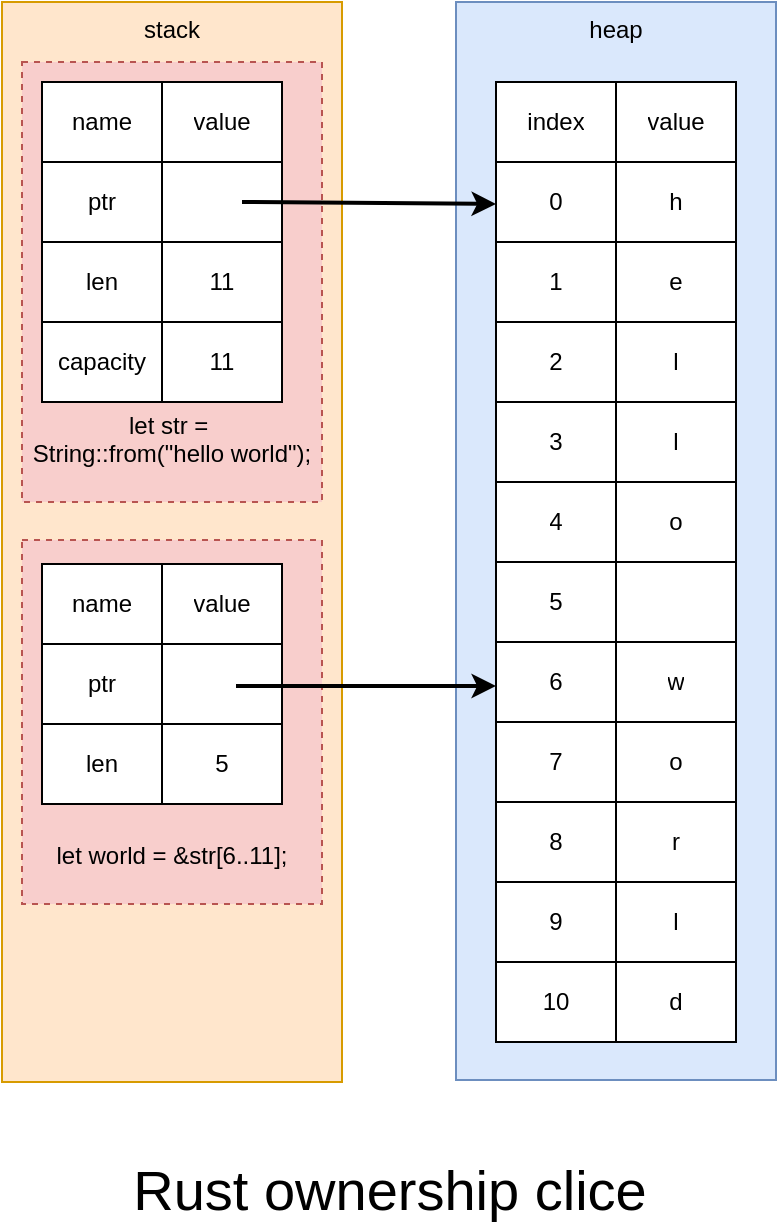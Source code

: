 <mxfile version="24.6.4" type="github">
  <diagram name="第 1 页" id="Do2yNHhP7MYPO5L7pLm-">
    <mxGraphModel dx="1386" dy="785" grid="1" gridSize="10" guides="1" tooltips="1" connect="1" arrows="1" fold="1" page="1" pageScale="1" pageWidth="827" pageHeight="1169" math="0" shadow="0">
      <root>
        <mxCell id="0" />
        <mxCell id="1" parent="0" />
        <mxCell id="vEPfFsJE0u8WYmD6qUds-1" value="stack" style="rounded=0;whiteSpace=wrap;html=1;align=center;verticalAlign=top;fillColor=#ffe6cc;strokeColor=#d79b00;" parent="1" vertex="1">
          <mxGeometry x="220" y="30" width="170" height="540" as="geometry" />
        </mxCell>
        <mxCell id="vEPfFsJE0u8WYmD6qUds-2" value="heap" style="rounded=0;whiteSpace=wrap;html=1;verticalAlign=top;fillColor=#dae8fc;strokeColor=#6c8ebf;" parent="1" vertex="1">
          <mxGeometry x="447" y="30" width="160" height="539" as="geometry" />
        </mxCell>
        <mxCell id="vEPfFsJE0u8WYmD6qUds-22" value="let str =&amp;nbsp;&lt;div&gt;String::from(&quot;hello world&quot;);&lt;/div&gt;&lt;div&gt;&lt;br&gt;&lt;/div&gt;" style="rounded=0;whiteSpace=wrap;html=1;verticalAlign=bottom;fillColor=#f8cecc;strokeColor=#b85450;dashed=1;" parent="1" vertex="1">
          <mxGeometry x="230" y="60" width="150" height="220" as="geometry" />
        </mxCell>
        <mxCell id="vEPfFsJE0u8WYmD6qUds-23" value="" style="shape=table;startSize=0;container=1;collapsible=0;childLayout=tableLayout;" parent="1" vertex="1">
          <mxGeometry x="240" y="70" width="120" height="160" as="geometry" />
        </mxCell>
        <mxCell id="vEPfFsJE0u8WYmD6qUds-24" value="" style="shape=tableRow;horizontal=0;startSize=0;swimlaneHead=0;swimlaneBody=0;strokeColor=inherit;top=0;left=0;bottom=0;right=0;collapsible=0;dropTarget=0;fillColor=none;points=[[0,0.5],[1,0.5]];portConstraint=eastwest;" parent="vEPfFsJE0u8WYmD6qUds-23" vertex="1">
          <mxGeometry width="120" height="40" as="geometry" />
        </mxCell>
        <mxCell id="vEPfFsJE0u8WYmD6qUds-25" value="name" style="shape=partialRectangle;html=1;whiteSpace=wrap;connectable=0;strokeColor=inherit;overflow=hidden;fillColor=none;top=0;left=0;bottom=0;right=0;pointerEvents=1;" parent="vEPfFsJE0u8WYmD6qUds-24" vertex="1">
          <mxGeometry width="60" height="40" as="geometry">
            <mxRectangle width="60" height="40" as="alternateBounds" />
          </mxGeometry>
        </mxCell>
        <mxCell id="vEPfFsJE0u8WYmD6qUds-26" value="value" style="shape=partialRectangle;html=1;whiteSpace=wrap;connectable=0;strokeColor=inherit;overflow=hidden;fillColor=none;top=0;left=0;bottom=0;right=0;pointerEvents=1;" parent="vEPfFsJE0u8WYmD6qUds-24" vertex="1">
          <mxGeometry x="60" width="60" height="40" as="geometry">
            <mxRectangle width="60" height="40" as="alternateBounds" />
          </mxGeometry>
        </mxCell>
        <mxCell id="vEPfFsJE0u8WYmD6qUds-27" value="" style="shape=tableRow;horizontal=0;startSize=0;swimlaneHead=0;swimlaneBody=0;strokeColor=inherit;top=0;left=0;bottom=0;right=0;collapsible=0;dropTarget=0;fillColor=none;points=[[0,0.5],[1,0.5]];portConstraint=eastwest;" parent="vEPfFsJE0u8WYmD6qUds-23" vertex="1">
          <mxGeometry y="40" width="120" height="40" as="geometry" />
        </mxCell>
        <mxCell id="vEPfFsJE0u8WYmD6qUds-28" value="ptr" style="shape=partialRectangle;html=1;whiteSpace=wrap;connectable=0;strokeColor=inherit;overflow=hidden;fillColor=none;top=0;left=0;bottom=0;right=0;pointerEvents=1;" parent="vEPfFsJE0u8WYmD6qUds-27" vertex="1">
          <mxGeometry width="60" height="40" as="geometry">
            <mxRectangle width="60" height="40" as="alternateBounds" />
          </mxGeometry>
        </mxCell>
        <mxCell id="vEPfFsJE0u8WYmD6qUds-29" value="" style="shape=partialRectangle;html=1;whiteSpace=wrap;connectable=0;strokeColor=inherit;overflow=hidden;fillColor=none;top=0;left=0;bottom=0;right=0;pointerEvents=1;" parent="vEPfFsJE0u8WYmD6qUds-27" vertex="1">
          <mxGeometry x="60" width="60" height="40" as="geometry">
            <mxRectangle width="60" height="40" as="alternateBounds" />
          </mxGeometry>
        </mxCell>
        <mxCell id="vEPfFsJE0u8WYmD6qUds-30" value="" style="shape=tableRow;horizontal=0;startSize=0;swimlaneHead=0;swimlaneBody=0;strokeColor=inherit;top=0;left=0;bottom=0;right=0;collapsible=0;dropTarget=0;fillColor=none;points=[[0,0.5],[1,0.5]];portConstraint=eastwest;" parent="vEPfFsJE0u8WYmD6qUds-23" vertex="1">
          <mxGeometry y="80" width="120" height="40" as="geometry" />
        </mxCell>
        <mxCell id="vEPfFsJE0u8WYmD6qUds-31" value="len" style="shape=partialRectangle;html=1;whiteSpace=wrap;connectable=0;strokeColor=inherit;overflow=hidden;fillColor=none;top=0;left=0;bottom=0;right=0;pointerEvents=1;" parent="vEPfFsJE0u8WYmD6qUds-30" vertex="1">
          <mxGeometry width="60" height="40" as="geometry">
            <mxRectangle width="60" height="40" as="alternateBounds" />
          </mxGeometry>
        </mxCell>
        <mxCell id="vEPfFsJE0u8WYmD6qUds-32" value="11" style="shape=partialRectangle;html=1;whiteSpace=wrap;connectable=0;strokeColor=inherit;overflow=hidden;fillColor=none;top=0;left=0;bottom=0;right=0;pointerEvents=1;" parent="vEPfFsJE0u8WYmD6qUds-30" vertex="1">
          <mxGeometry x="60" width="60" height="40" as="geometry">
            <mxRectangle width="60" height="40" as="alternateBounds" />
          </mxGeometry>
        </mxCell>
        <mxCell id="vEPfFsJE0u8WYmD6qUds-33" value="" style="shape=tableRow;horizontal=0;startSize=0;swimlaneHead=0;swimlaneBody=0;strokeColor=inherit;top=0;left=0;bottom=0;right=0;collapsible=0;dropTarget=0;fillColor=none;points=[[0,0.5],[1,0.5]];portConstraint=eastwest;" parent="vEPfFsJE0u8WYmD6qUds-23" vertex="1">
          <mxGeometry y="120" width="120" height="40" as="geometry" />
        </mxCell>
        <mxCell id="vEPfFsJE0u8WYmD6qUds-34" value="capacity" style="shape=partialRectangle;html=1;whiteSpace=wrap;connectable=0;strokeColor=inherit;overflow=hidden;fillColor=none;top=0;left=0;bottom=0;right=0;pointerEvents=1;" parent="vEPfFsJE0u8WYmD6qUds-33" vertex="1">
          <mxGeometry width="60" height="40" as="geometry">
            <mxRectangle width="60" height="40" as="alternateBounds" />
          </mxGeometry>
        </mxCell>
        <mxCell id="vEPfFsJE0u8WYmD6qUds-35" value="11" style="shape=partialRectangle;html=1;whiteSpace=wrap;connectable=0;strokeColor=inherit;overflow=hidden;fillColor=none;top=0;left=0;bottom=0;right=0;pointerEvents=1;" parent="vEPfFsJE0u8WYmD6qUds-33" vertex="1">
          <mxGeometry x="60" width="60" height="40" as="geometry">
            <mxRectangle width="60" height="40" as="alternateBounds" />
          </mxGeometry>
        </mxCell>
        <mxCell id="vEPfFsJE0u8WYmD6qUds-36" value="" style="endArrow=classic;html=1;rounded=0;entryX=0;entryY=0.5;entryDx=0;entryDy=0;strokeWidth=2;" parent="1" edge="1">
          <mxGeometry width="50" height="50" relative="1" as="geometry">
            <mxPoint x="340" y="130" as="sourcePoint" />
            <mxPoint x="467" y="131" as="targetPoint" />
          </mxGeometry>
        </mxCell>
        <mxCell id="vEPfFsJE0u8WYmD6qUds-37" value="let world = &amp;amp;str[6..11];&lt;div&gt;&lt;br&gt;&lt;/div&gt;" style="rounded=0;whiteSpace=wrap;html=1;verticalAlign=bottom;fillColor=#f8cecc;strokeColor=#b85450;dashed=1;" parent="1" vertex="1">
          <mxGeometry x="230" y="299" width="150" height="182" as="geometry" />
        </mxCell>
        <mxCell id="vEPfFsJE0u8WYmD6qUds-52" value="Rust ownership clice" style="text;strokeColor=none;align=center;fillColor=none;html=1;verticalAlign=middle;whiteSpace=wrap;rounded=0;fontSize=28;" parent="1" vertex="1">
          <mxGeometry x="261" y="609" width="306" height="30" as="geometry" />
        </mxCell>
        <mxCell id="vEPfFsJE0u8WYmD6qUds-72" value="" style="shape=table;startSize=0;container=1;collapsible=0;childLayout=tableLayout;" parent="1" vertex="1">
          <mxGeometry x="467" y="70" width="120" height="480" as="geometry" />
        </mxCell>
        <mxCell id="vEPfFsJE0u8WYmD6qUds-73" value="" style="shape=tableRow;horizontal=0;startSize=0;swimlaneHead=0;swimlaneBody=0;strokeColor=inherit;top=0;left=0;bottom=0;right=0;collapsible=0;dropTarget=0;fillColor=none;points=[[0,0.5],[1,0.5]];portConstraint=eastwest;" parent="vEPfFsJE0u8WYmD6qUds-72" vertex="1">
          <mxGeometry width="120" height="40" as="geometry" />
        </mxCell>
        <mxCell id="vEPfFsJE0u8WYmD6qUds-74" value="index" style="shape=partialRectangle;html=1;whiteSpace=wrap;connectable=0;strokeColor=inherit;overflow=hidden;fillColor=none;top=0;left=0;bottom=0;right=0;pointerEvents=1;" parent="vEPfFsJE0u8WYmD6qUds-73" vertex="1">
          <mxGeometry width="60" height="40" as="geometry">
            <mxRectangle width="60" height="40" as="alternateBounds" />
          </mxGeometry>
        </mxCell>
        <mxCell id="vEPfFsJE0u8WYmD6qUds-75" value="value" style="shape=partialRectangle;html=1;whiteSpace=wrap;connectable=0;strokeColor=inherit;overflow=hidden;fillColor=none;top=0;left=0;bottom=0;right=0;pointerEvents=1;" parent="vEPfFsJE0u8WYmD6qUds-73" vertex="1">
          <mxGeometry x="60" width="60" height="40" as="geometry">
            <mxRectangle width="60" height="40" as="alternateBounds" />
          </mxGeometry>
        </mxCell>
        <mxCell id="vEPfFsJE0u8WYmD6qUds-76" value="" style="shape=tableRow;horizontal=0;startSize=0;swimlaneHead=0;swimlaneBody=0;strokeColor=inherit;top=0;left=0;bottom=0;right=0;collapsible=0;dropTarget=0;fillColor=none;points=[[0,0.5],[1,0.5]];portConstraint=eastwest;" parent="vEPfFsJE0u8WYmD6qUds-72" vertex="1">
          <mxGeometry y="40" width="120" height="40" as="geometry" />
        </mxCell>
        <mxCell id="vEPfFsJE0u8WYmD6qUds-77" value="0" style="shape=partialRectangle;html=1;whiteSpace=wrap;connectable=0;strokeColor=inherit;overflow=hidden;fillColor=none;top=0;left=0;bottom=0;right=0;pointerEvents=1;" parent="vEPfFsJE0u8WYmD6qUds-76" vertex="1">
          <mxGeometry width="60" height="40" as="geometry">
            <mxRectangle width="60" height="40" as="alternateBounds" />
          </mxGeometry>
        </mxCell>
        <mxCell id="vEPfFsJE0u8WYmD6qUds-78" value="h" style="shape=partialRectangle;html=1;whiteSpace=wrap;connectable=0;strokeColor=inherit;overflow=hidden;fillColor=none;top=0;left=0;bottom=0;right=0;pointerEvents=1;" parent="vEPfFsJE0u8WYmD6qUds-76" vertex="1">
          <mxGeometry x="60" width="60" height="40" as="geometry">
            <mxRectangle width="60" height="40" as="alternateBounds" />
          </mxGeometry>
        </mxCell>
        <mxCell id="vEPfFsJE0u8WYmD6qUds-79" value="" style="shape=tableRow;horizontal=0;startSize=0;swimlaneHead=0;swimlaneBody=0;strokeColor=inherit;top=0;left=0;bottom=0;right=0;collapsible=0;dropTarget=0;fillColor=none;points=[[0,0.5],[1,0.5]];portConstraint=eastwest;" parent="vEPfFsJE0u8WYmD6qUds-72" vertex="1">
          <mxGeometry y="80" width="120" height="40" as="geometry" />
        </mxCell>
        <mxCell id="vEPfFsJE0u8WYmD6qUds-80" value="1" style="shape=partialRectangle;html=1;whiteSpace=wrap;connectable=0;strokeColor=inherit;overflow=hidden;fillColor=none;top=0;left=0;bottom=0;right=0;pointerEvents=1;" parent="vEPfFsJE0u8WYmD6qUds-79" vertex="1">
          <mxGeometry width="60" height="40" as="geometry">
            <mxRectangle width="60" height="40" as="alternateBounds" />
          </mxGeometry>
        </mxCell>
        <mxCell id="vEPfFsJE0u8WYmD6qUds-81" value="e" style="shape=partialRectangle;html=1;whiteSpace=wrap;connectable=0;strokeColor=inherit;overflow=hidden;fillColor=none;top=0;left=0;bottom=0;right=0;pointerEvents=1;" parent="vEPfFsJE0u8WYmD6qUds-79" vertex="1">
          <mxGeometry x="60" width="60" height="40" as="geometry">
            <mxRectangle width="60" height="40" as="alternateBounds" />
          </mxGeometry>
        </mxCell>
        <mxCell id="vEPfFsJE0u8WYmD6qUds-82" value="" style="shape=tableRow;horizontal=0;startSize=0;swimlaneHead=0;swimlaneBody=0;strokeColor=inherit;top=0;left=0;bottom=0;right=0;collapsible=0;dropTarget=0;fillColor=none;points=[[0,0.5],[1,0.5]];portConstraint=eastwest;" parent="vEPfFsJE0u8WYmD6qUds-72" vertex="1">
          <mxGeometry y="120" width="120" height="40" as="geometry" />
        </mxCell>
        <mxCell id="vEPfFsJE0u8WYmD6qUds-83" value="2" style="shape=partialRectangle;html=1;whiteSpace=wrap;connectable=0;strokeColor=inherit;overflow=hidden;fillColor=none;top=0;left=0;bottom=0;right=0;pointerEvents=1;" parent="vEPfFsJE0u8WYmD6qUds-82" vertex="1">
          <mxGeometry width="60" height="40" as="geometry">
            <mxRectangle width="60" height="40" as="alternateBounds" />
          </mxGeometry>
        </mxCell>
        <mxCell id="vEPfFsJE0u8WYmD6qUds-84" value="l" style="shape=partialRectangle;html=1;whiteSpace=wrap;connectable=0;strokeColor=inherit;overflow=hidden;fillColor=none;top=0;left=0;bottom=0;right=0;pointerEvents=1;" parent="vEPfFsJE0u8WYmD6qUds-82" vertex="1">
          <mxGeometry x="60" width="60" height="40" as="geometry">
            <mxRectangle width="60" height="40" as="alternateBounds" />
          </mxGeometry>
        </mxCell>
        <mxCell id="vEPfFsJE0u8WYmD6qUds-85" value="" style="shape=tableRow;horizontal=0;startSize=0;swimlaneHead=0;swimlaneBody=0;strokeColor=inherit;top=0;left=0;bottom=0;right=0;collapsible=0;dropTarget=0;fillColor=none;points=[[0,0.5],[1,0.5]];portConstraint=eastwest;" parent="vEPfFsJE0u8WYmD6qUds-72" vertex="1">
          <mxGeometry y="160" width="120" height="40" as="geometry" />
        </mxCell>
        <mxCell id="vEPfFsJE0u8WYmD6qUds-86" value="3" style="shape=partialRectangle;html=1;whiteSpace=wrap;connectable=0;strokeColor=inherit;overflow=hidden;fillColor=none;top=0;left=0;bottom=0;right=0;pointerEvents=1;" parent="vEPfFsJE0u8WYmD6qUds-85" vertex="1">
          <mxGeometry width="60" height="40" as="geometry">
            <mxRectangle width="60" height="40" as="alternateBounds" />
          </mxGeometry>
        </mxCell>
        <mxCell id="vEPfFsJE0u8WYmD6qUds-87" value="l" style="shape=partialRectangle;html=1;whiteSpace=wrap;connectable=0;strokeColor=inherit;overflow=hidden;fillColor=none;top=0;left=0;bottom=0;right=0;pointerEvents=1;" parent="vEPfFsJE0u8WYmD6qUds-85" vertex="1">
          <mxGeometry x="60" width="60" height="40" as="geometry">
            <mxRectangle width="60" height="40" as="alternateBounds" />
          </mxGeometry>
        </mxCell>
        <mxCell id="vEPfFsJE0u8WYmD6qUds-88" value="" style="shape=tableRow;horizontal=0;startSize=0;swimlaneHead=0;swimlaneBody=0;strokeColor=inherit;top=0;left=0;bottom=0;right=0;collapsible=0;dropTarget=0;fillColor=none;points=[[0,0.5],[1,0.5]];portConstraint=eastwest;" parent="vEPfFsJE0u8WYmD6qUds-72" vertex="1">
          <mxGeometry y="200" width="120" height="40" as="geometry" />
        </mxCell>
        <mxCell id="vEPfFsJE0u8WYmD6qUds-89" value="4" style="shape=partialRectangle;html=1;whiteSpace=wrap;connectable=0;strokeColor=inherit;overflow=hidden;fillColor=none;top=0;left=0;bottom=0;right=0;pointerEvents=1;" parent="vEPfFsJE0u8WYmD6qUds-88" vertex="1">
          <mxGeometry width="60" height="40" as="geometry">
            <mxRectangle width="60" height="40" as="alternateBounds" />
          </mxGeometry>
        </mxCell>
        <mxCell id="vEPfFsJE0u8WYmD6qUds-90" value="o" style="shape=partialRectangle;html=1;whiteSpace=wrap;connectable=0;strokeColor=inherit;overflow=hidden;fillColor=none;top=0;left=0;bottom=0;right=0;pointerEvents=1;" parent="vEPfFsJE0u8WYmD6qUds-88" vertex="1">
          <mxGeometry x="60" width="60" height="40" as="geometry">
            <mxRectangle width="60" height="40" as="alternateBounds" />
          </mxGeometry>
        </mxCell>
        <mxCell id="vEPfFsJE0u8WYmD6qUds-91" value="" style="shape=tableRow;horizontal=0;startSize=0;swimlaneHead=0;swimlaneBody=0;strokeColor=inherit;top=0;left=0;bottom=0;right=0;collapsible=0;dropTarget=0;fillColor=none;points=[[0,0.5],[1,0.5]];portConstraint=eastwest;" parent="vEPfFsJE0u8WYmD6qUds-72" vertex="1">
          <mxGeometry y="240" width="120" height="40" as="geometry" />
        </mxCell>
        <mxCell id="vEPfFsJE0u8WYmD6qUds-92" value="5" style="shape=partialRectangle;html=1;whiteSpace=wrap;connectable=0;strokeColor=inherit;overflow=hidden;fillColor=none;top=0;left=0;bottom=0;right=0;pointerEvents=1;" parent="vEPfFsJE0u8WYmD6qUds-91" vertex="1">
          <mxGeometry width="60" height="40" as="geometry">
            <mxRectangle width="60" height="40" as="alternateBounds" />
          </mxGeometry>
        </mxCell>
        <mxCell id="vEPfFsJE0u8WYmD6qUds-93" value="" style="shape=partialRectangle;html=1;whiteSpace=wrap;connectable=0;strokeColor=inherit;overflow=hidden;fillColor=none;top=0;left=0;bottom=0;right=0;pointerEvents=1;" parent="vEPfFsJE0u8WYmD6qUds-91" vertex="1">
          <mxGeometry x="60" width="60" height="40" as="geometry">
            <mxRectangle width="60" height="40" as="alternateBounds" />
          </mxGeometry>
        </mxCell>
        <mxCell id="vEPfFsJE0u8WYmD6qUds-94" value="" style="shape=tableRow;horizontal=0;startSize=0;swimlaneHead=0;swimlaneBody=0;strokeColor=inherit;top=0;left=0;bottom=0;right=0;collapsible=0;dropTarget=0;fillColor=none;points=[[0,0.5],[1,0.5]];portConstraint=eastwest;" parent="vEPfFsJE0u8WYmD6qUds-72" vertex="1">
          <mxGeometry y="280" width="120" height="40" as="geometry" />
        </mxCell>
        <mxCell id="vEPfFsJE0u8WYmD6qUds-95" value="6" style="shape=partialRectangle;html=1;whiteSpace=wrap;connectable=0;strokeColor=inherit;overflow=hidden;fillColor=none;top=0;left=0;bottom=0;right=0;pointerEvents=1;" parent="vEPfFsJE0u8WYmD6qUds-94" vertex="1">
          <mxGeometry width="60" height="40" as="geometry">
            <mxRectangle width="60" height="40" as="alternateBounds" />
          </mxGeometry>
        </mxCell>
        <mxCell id="vEPfFsJE0u8WYmD6qUds-96" value="w" style="shape=partialRectangle;html=1;whiteSpace=wrap;connectable=0;strokeColor=inherit;overflow=hidden;fillColor=none;top=0;left=0;bottom=0;right=0;pointerEvents=1;" parent="vEPfFsJE0u8WYmD6qUds-94" vertex="1">
          <mxGeometry x="60" width="60" height="40" as="geometry">
            <mxRectangle width="60" height="40" as="alternateBounds" />
          </mxGeometry>
        </mxCell>
        <mxCell id="vEPfFsJE0u8WYmD6qUds-97" value="" style="shape=tableRow;horizontal=0;startSize=0;swimlaneHead=0;swimlaneBody=0;strokeColor=inherit;top=0;left=0;bottom=0;right=0;collapsible=0;dropTarget=0;fillColor=none;points=[[0,0.5],[1,0.5]];portConstraint=eastwest;" parent="vEPfFsJE0u8WYmD6qUds-72" vertex="1">
          <mxGeometry y="320" width="120" height="40" as="geometry" />
        </mxCell>
        <mxCell id="vEPfFsJE0u8WYmD6qUds-98" value="7" style="shape=partialRectangle;html=1;whiteSpace=wrap;connectable=0;strokeColor=inherit;overflow=hidden;fillColor=none;top=0;left=0;bottom=0;right=0;pointerEvents=1;" parent="vEPfFsJE0u8WYmD6qUds-97" vertex="1">
          <mxGeometry width="60" height="40" as="geometry">
            <mxRectangle width="60" height="40" as="alternateBounds" />
          </mxGeometry>
        </mxCell>
        <mxCell id="vEPfFsJE0u8WYmD6qUds-99" value="o" style="shape=partialRectangle;html=1;whiteSpace=wrap;connectable=0;strokeColor=inherit;overflow=hidden;fillColor=none;top=0;left=0;bottom=0;right=0;pointerEvents=1;" parent="vEPfFsJE0u8WYmD6qUds-97" vertex="1">
          <mxGeometry x="60" width="60" height="40" as="geometry">
            <mxRectangle width="60" height="40" as="alternateBounds" />
          </mxGeometry>
        </mxCell>
        <mxCell id="vEPfFsJE0u8WYmD6qUds-100" value="" style="shape=tableRow;horizontal=0;startSize=0;swimlaneHead=0;swimlaneBody=0;strokeColor=inherit;top=0;left=0;bottom=0;right=0;collapsible=0;dropTarget=0;fillColor=none;points=[[0,0.5],[1,0.5]];portConstraint=eastwest;" parent="vEPfFsJE0u8WYmD6qUds-72" vertex="1">
          <mxGeometry y="360" width="120" height="40" as="geometry" />
        </mxCell>
        <mxCell id="vEPfFsJE0u8WYmD6qUds-101" value="8" style="shape=partialRectangle;html=1;whiteSpace=wrap;connectable=0;strokeColor=inherit;overflow=hidden;fillColor=none;top=0;left=0;bottom=0;right=0;pointerEvents=1;" parent="vEPfFsJE0u8WYmD6qUds-100" vertex="1">
          <mxGeometry width="60" height="40" as="geometry">
            <mxRectangle width="60" height="40" as="alternateBounds" />
          </mxGeometry>
        </mxCell>
        <mxCell id="vEPfFsJE0u8WYmD6qUds-102" value="r" style="shape=partialRectangle;html=1;whiteSpace=wrap;connectable=0;strokeColor=inherit;overflow=hidden;fillColor=none;top=0;left=0;bottom=0;right=0;pointerEvents=1;" parent="vEPfFsJE0u8WYmD6qUds-100" vertex="1">
          <mxGeometry x="60" width="60" height="40" as="geometry">
            <mxRectangle width="60" height="40" as="alternateBounds" />
          </mxGeometry>
        </mxCell>
        <mxCell id="vEPfFsJE0u8WYmD6qUds-103" value="" style="shape=tableRow;horizontal=0;startSize=0;swimlaneHead=0;swimlaneBody=0;strokeColor=inherit;top=0;left=0;bottom=0;right=0;collapsible=0;dropTarget=0;fillColor=none;points=[[0,0.5],[1,0.5]];portConstraint=eastwest;" parent="vEPfFsJE0u8WYmD6qUds-72" vertex="1">
          <mxGeometry y="400" width="120" height="40" as="geometry" />
        </mxCell>
        <mxCell id="vEPfFsJE0u8WYmD6qUds-104" value="9" style="shape=partialRectangle;html=1;whiteSpace=wrap;connectable=0;strokeColor=inherit;overflow=hidden;fillColor=none;top=0;left=0;bottom=0;right=0;pointerEvents=1;" parent="vEPfFsJE0u8WYmD6qUds-103" vertex="1">
          <mxGeometry width="60" height="40" as="geometry">
            <mxRectangle width="60" height="40" as="alternateBounds" />
          </mxGeometry>
        </mxCell>
        <mxCell id="vEPfFsJE0u8WYmD6qUds-105" value="l" style="shape=partialRectangle;html=1;whiteSpace=wrap;connectable=0;strokeColor=inherit;overflow=hidden;fillColor=none;top=0;left=0;bottom=0;right=0;pointerEvents=1;" parent="vEPfFsJE0u8WYmD6qUds-103" vertex="1">
          <mxGeometry x="60" width="60" height="40" as="geometry">
            <mxRectangle width="60" height="40" as="alternateBounds" />
          </mxGeometry>
        </mxCell>
        <mxCell id="vEPfFsJE0u8WYmD6qUds-106" value="" style="shape=tableRow;horizontal=0;startSize=0;swimlaneHead=0;swimlaneBody=0;strokeColor=inherit;top=0;left=0;bottom=0;right=0;collapsible=0;dropTarget=0;fillColor=none;points=[[0,0.5],[1,0.5]];portConstraint=eastwest;" parent="vEPfFsJE0u8WYmD6qUds-72" vertex="1">
          <mxGeometry y="440" width="120" height="40" as="geometry" />
        </mxCell>
        <mxCell id="vEPfFsJE0u8WYmD6qUds-107" value="10" style="shape=partialRectangle;html=1;whiteSpace=wrap;connectable=0;strokeColor=inherit;overflow=hidden;fillColor=none;top=0;left=0;bottom=0;right=0;pointerEvents=1;" parent="vEPfFsJE0u8WYmD6qUds-106" vertex="1">
          <mxGeometry width="60" height="40" as="geometry">
            <mxRectangle width="60" height="40" as="alternateBounds" />
          </mxGeometry>
        </mxCell>
        <mxCell id="vEPfFsJE0u8WYmD6qUds-108" value="d" style="shape=partialRectangle;html=1;whiteSpace=wrap;connectable=0;strokeColor=inherit;overflow=hidden;fillColor=none;top=0;left=0;bottom=0;right=0;pointerEvents=1;" parent="vEPfFsJE0u8WYmD6qUds-106" vertex="1">
          <mxGeometry x="60" width="60" height="40" as="geometry">
            <mxRectangle width="60" height="40" as="alternateBounds" />
          </mxGeometry>
        </mxCell>
        <mxCell id="vEPfFsJE0u8WYmD6qUds-109" value="" style="shape=table;startSize=0;container=1;collapsible=0;childLayout=tableLayout;" parent="1" vertex="1">
          <mxGeometry x="240" y="311" width="120" height="120" as="geometry" />
        </mxCell>
        <mxCell id="vEPfFsJE0u8WYmD6qUds-110" value="" style="shape=tableRow;horizontal=0;startSize=0;swimlaneHead=0;swimlaneBody=0;strokeColor=inherit;top=0;left=0;bottom=0;right=0;collapsible=0;dropTarget=0;fillColor=none;points=[[0,0.5],[1,0.5]];portConstraint=eastwest;" parent="vEPfFsJE0u8WYmD6qUds-109" vertex="1">
          <mxGeometry width="120" height="40" as="geometry" />
        </mxCell>
        <mxCell id="vEPfFsJE0u8WYmD6qUds-111" value="name" style="shape=partialRectangle;html=1;whiteSpace=wrap;connectable=0;strokeColor=inherit;overflow=hidden;fillColor=none;top=0;left=0;bottom=0;right=0;pointerEvents=1;" parent="vEPfFsJE0u8WYmD6qUds-110" vertex="1">
          <mxGeometry width="60" height="40" as="geometry">
            <mxRectangle width="60" height="40" as="alternateBounds" />
          </mxGeometry>
        </mxCell>
        <mxCell id="vEPfFsJE0u8WYmD6qUds-112" value="value" style="shape=partialRectangle;html=1;whiteSpace=wrap;connectable=0;strokeColor=inherit;overflow=hidden;fillColor=none;top=0;left=0;bottom=0;right=0;pointerEvents=1;" parent="vEPfFsJE0u8WYmD6qUds-110" vertex="1">
          <mxGeometry x="60" width="60" height="40" as="geometry">
            <mxRectangle width="60" height="40" as="alternateBounds" />
          </mxGeometry>
        </mxCell>
        <mxCell id="vEPfFsJE0u8WYmD6qUds-113" value="" style="shape=tableRow;horizontal=0;startSize=0;swimlaneHead=0;swimlaneBody=0;strokeColor=inherit;top=0;left=0;bottom=0;right=0;collapsible=0;dropTarget=0;fillColor=none;points=[[0,0.5],[1,0.5]];portConstraint=eastwest;" parent="vEPfFsJE0u8WYmD6qUds-109" vertex="1">
          <mxGeometry y="40" width="120" height="40" as="geometry" />
        </mxCell>
        <mxCell id="vEPfFsJE0u8WYmD6qUds-114" value="ptr" style="shape=partialRectangle;html=1;whiteSpace=wrap;connectable=0;strokeColor=inherit;overflow=hidden;fillColor=none;top=0;left=0;bottom=0;right=0;pointerEvents=1;" parent="vEPfFsJE0u8WYmD6qUds-113" vertex="1">
          <mxGeometry width="60" height="40" as="geometry">
            <mxRectangle width="60" height="40" as="alternateBounds" />
          </mxGeometry>
        </mxCell>
        <mxCell id="vEPfFsJE0u8WYmD6qUds-115" value="" style="shape=partialRectangle;html=1;whiteSpace=wrap;connectable=0;strokeColor=inherit;overflow=hidden;fillColor=none;top=0;left=0;bottom=0;right=0;pointerEvents=1;" parent="vEPfFsJE0u8WYmD6qUds-113" vertex="1">
          <mxGeometry x="60" width="60" height="40" as="geometry">
            <mxRectangle width="60" height="40" as="alternateBounds" />
          </mxGeometry>
        </mxCell>
        <mxCell id="vEPfFsJE0u8WYmD6qUds-116" value="" style="shape=tableRow;horizontal=0;startSize=0;swimlaneHead=0;swimlaneBody=0;strokeColor=inherit;top=0;left=0;bottom=0;right=0;collapsible=0;dropTarget=0;fillColor=none;points=[[0,0.5],[1,0.5]];portConstraint=eastwest;" parent="vEPfFsJE0u8WYmD6qUds-109" vertex="1">
          <mxGeometry y="80" width="120" height="40" as="geometry" />
        </mxCell>
        <mxCell id="vEPfFsJE0u8WYmD6qUds-117" value="len" style="shape=partialRectangle;html=1;whiteSpace=wrap;connectable=0;strokeColor=inherit;overflow=hidden;fillColor=none;top=0;left=0;bottom=0;right=0;pointerEvents=1;" parent="vEPfFsJE0u8WYmD6qUds-116" vertex="1">
          <mxGeometry width="60" height="40" as="geometry">
            <mxRectangle width="60" height="40" as="alternateBounds" />
          </mxGeometry>
        </mxCell>
        <mxCell id="vEPfFsJE0u8WYmD6qUds-118" value="5" style="shape=partialRectangle;html=1;whiteSpace=wrap;connectable=0;strokeColor=inherit;overflow=hidden;fillColor=none;top=0;left=0;bottom=0;right=0;pointerEvents=1;" parent="vEPfFsJE0u8WYmD6qUds-116" vertex="1">
          <mxGeometry x="60" width="60" height="40" as="geometry">
            <mxRectangle width="60" height="40" as="alternateBounds" />
          </mxGeometry>
        </mxCell>
        <mxCell id="vEPfFsJE0u8WYmD6qUds-51" value="" style="endArrow=classic;html=1;rounded=0;strokeWidth=2;entryX=0;entryY=0.5;entryDx=0;entryDy=0;" parent="1" edge="1">
          <mxGeometry width="50" height="50" relative="1" as="geometry">
            <mxPoint x="337" y="372" as="sourcePoint" />
            <mxPoint x="467" y="372" as="targetPoint" />
          </mxGeometry>
        </mxCell>
      </root>
    </mxGraphModel>
  </diagram>
</mxfile>
